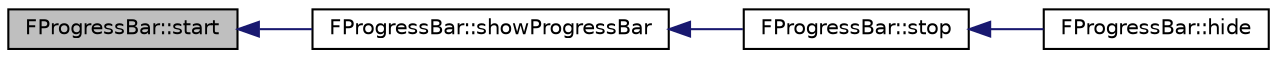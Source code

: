 digraph "FProgressBar::start"
{
 // INTERACTIVE_SVG=YES
  edge [fontname="Helvetica",fontsize="10",labelfontname="Helvetica",labelfontsize="10"];
  node [fontname="Helvetica",fontsize="10",shape=record];
  rankdir="LR";
  Node59 [label="FProgressBar::start",height=0.2,width=0.4,color="black", fillcolor="grey75", style="filled", fontcolor="black"];
  Node59 -> Node60 [dir="back",color="midnightblue",fontsize="10",style="solid",fontname="Helvetica"];
  Node60 [label="FProgressBar::showProgressBar",height=0.2,width=0.4,color="black", fillcolor="white", style="filled",URL="$class_f_progress_bar.html#a9246fbffde83405227f265ecff5b89cc"];
  Node60 -> Node61 [dir="back",color="midnightblue",fontsize="10",style="solid",fontname="Helvetica"];
  Node61 [label="FProgressBar::stop",height=0.2,width=0.4,color="black", fillcolor="white", style="filled",URL="$class_f_progress_bar.html#ae1fa270a8f25887218a7fd9d65ce2777"];
  Node61 -> Node62 [dir="back",color="midnightblue",fontsize="10",style="solid",fontname="Helvetica"];
  Node62 [label="FProgressBar::hide",height=0.2,width=0.4,color="black", fillcolor="white", style="filled",URL="$class_f_progress_bar.html#a4b5ce9d643cd7565b6f136d0d1cbea85"];
}
